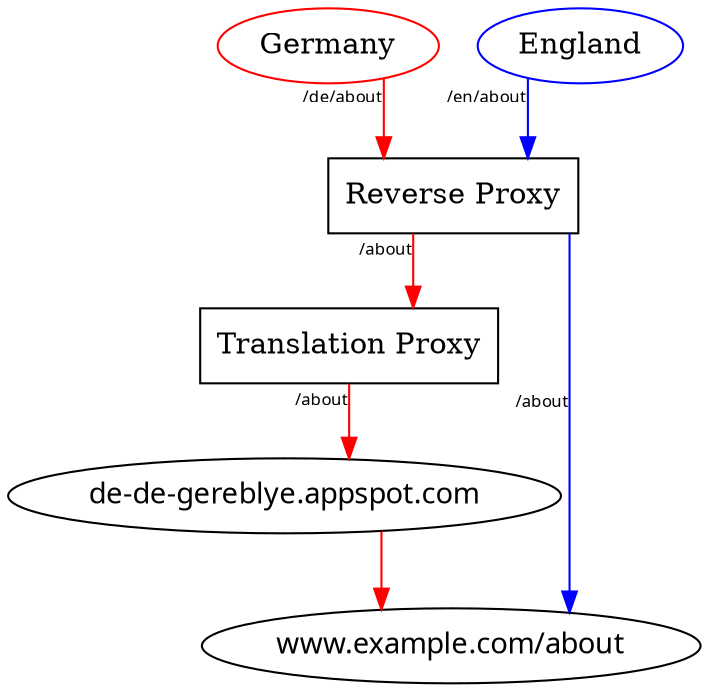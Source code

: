 digraph rp {
        // Graph, node, edge settings
        graph [overlap="false", splines="ortho"];
        edge [fontname="Terminus", fontsize=8];

        // Node declarations
        germany [label="Germany", color="red"];
        england [label="England", color="blue"];
        trproxy [label="Translation Proxy", shape="box"];
        trproxy_de [label="de-de-gereblye.appspot.com", fontname="Terminus"];
        revers  [label="Reverse Proxy", shape="box"];
        origin [label="www.example.com/about", fontname="Terminus"];
        
        
        // define graph
        england    -> revers [xlabel="/en/about", color="blue"];
        subgraph proxies { // proxy routes
                germany -> revers [xlabel="/de/about", color="red"];
                revers -> trproxy -> trproxy_de [xlabel="/about", color="red"];
        }        
        revers -> origin [xlabel="/about", color="blue"];
        trproxy_de -> origin [color="red"];
}